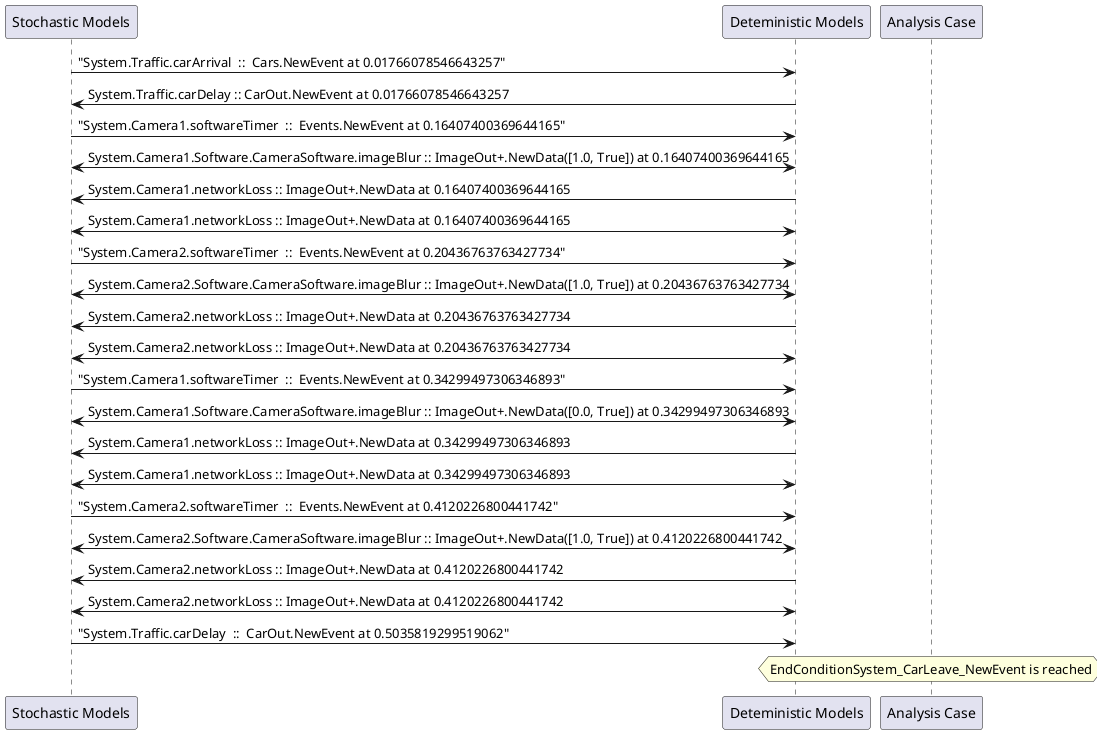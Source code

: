 
	@startuml
	participant "Stochastic Models" as stochmodel
	participant "Deteministic Models" as detmodel
	participant "Analysis Case" as analysis
	{4709_stop} stochmodel -> detmodel : "System.Traffic.carArrival  ::  Cars.NewEvent at 0.01766078546643257"
{4717_start} detmodel -> stochmodel : System.Traffic.carDelay :: CarOut.NewEvent at 0.01766078546643257
{4678_stop} stochmodel -> detmodel : "System.Camera1.softwareTimer  ::  Events.NewEvent at 0.16407400369644165"
detmodel <-> stochmodel : System.Camera1.Software.CameraSoftware.imageBlur :: ImageOut+.NewData([1.0, True]) at 0.16407400369644165
detmodel -> stochmodel : System.Camera1.networkLoss :: ImageOut+.NewData at 0.16407400369644165
detmodel <-> stochmodel : System.Camera1.networkLoss :: ImageOut+.NewData at 0.16407400369644165
{4694_stop} stochmodel -> detmodel : "System.Camera2.softwareTimer  ::  Events.NewEvent at 0.20436763763427734"
detmodel <-> stochmodel : System.Camera2.Software.CameraSoftware.imageBlur :: ImageOut+.NewData([1.0, True]) at 0.20436763763427734
detmodel -> stochmodel : System.Camera2.networkLoss :: ImageOut+.NewData at 0.20436763763427734
detmodel <-> stochmodel : System.Camera2.networkLoss :: ImageOut+.NewData at 0.20436763763427734
{4679_stop} stochmodel -> detmodel : "System.Camera1.softwareTimer  ::  Events.NewEvent at 0.34299497306346893"
detmodel <-> stochmodel : System.Camera1.Software.CameraSoftware.imageBlur :: ImageOut+.NewData([0.0, True]) at 0.34299497306346893
detmodel -> stochmodel : System.Camera1.networkLoss :: ImageOut+.NewData at 0.34299497306346893
detmodel <-> stochmodel : System.Camera1.networkLoss :: ImageOut+.NewData at 0.34299497306346893
{4695_stop} stochmodel -> detmodel : "System.Camera2.softwareTimer  ::  Events.NewEvent at 0.4120226800441742"
detmodel <-> stochmodel : System.Camera2.Software.CameraSoftware.imageBlur :: ImageOut+.NewData([1.0, True]) at 0.4120226800441742
detmodel -> stochmodel : System.Camera2.networkLoss :: ImageOut+.NewData at 0.4120226800441742
detmodel <-> stochmodel : System.Camera2.networkLoss :: ImageOut+.NewData at 0.4120226800441742
{4717_stop} stochmodel -> detmodel : "System.Traffic.carDelay  ::  CarOut.NewEvent at 0.5035819299519062"
{4717_start} <-> {4717_stop} : delay
hnote over analysis 
EndConditionSystem_CarLeave_NewEvent is reached
endnote
@enduml